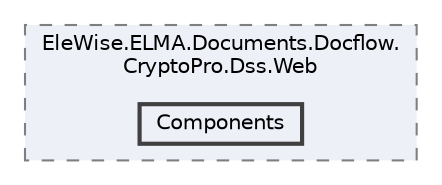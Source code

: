 digraph "Web/Modules/EleWise.ELMA.Documents.Docflow.CryptoPro.Dss.Web/Components"
{
 // LATEX_PDF_SIZE
  bgcolor="transparent";
  edge [fontname=Helvetica,fontsize=10,labelfontname=Helvetica,labelfontsize=10];
  node [fontname=Helvetica,fontsize=10,shape=box,height=0.2,width=0.4];
  compound=true
  subgraph clusterdir_8dee5914c97e6e75cb59419d3681485f {
    graph [ bgcolor="#edf0f7", pencolor="grey50", label="EleWise.ELMA.Documents.Docflow.\lCryptoPro.Dss.Web", fontname=Helvetica,fontsize=10 style="filled,dashed", URL="dir_8dee5914c97e6e75cb59419d3681485f.html",tooltip=""]
  dir_05f2b13cd0437ba4e0a3346c6a61b131 [label="Components", fillcolor="#edf0f7", color="grey25", style="filled,bold", URL="dir_05f2b13cd0437ba4e0a3346c6a61b131.html",tooltip=""];
  }
}
